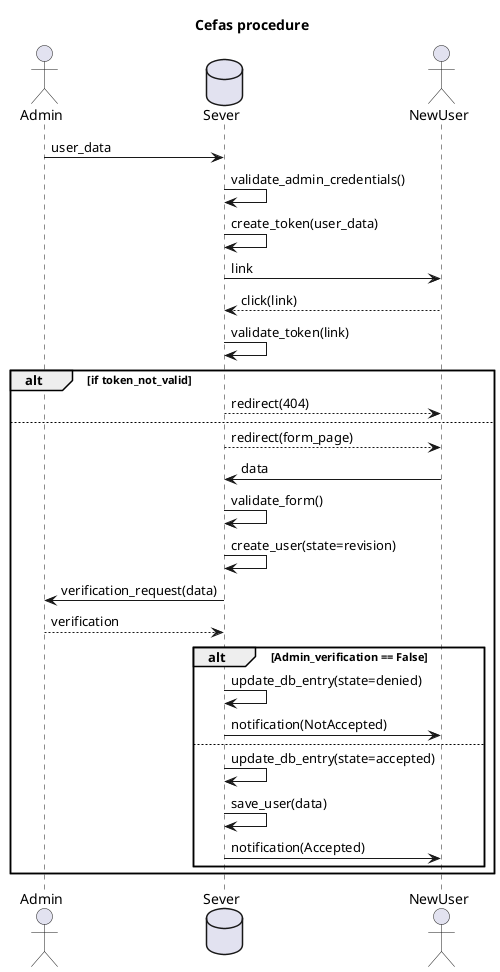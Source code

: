 @startuml
title Cefas procedure

actor Admin as admin
database Sever as server
actor NewUser as new

admin -> server: user_data
server -> server: validate_admin_credentials()
server -> server: create_token(user_data)
server -> new: link
new --> server: click(link)
server -> server: validate_token(link)
alt if token_not_valid 
	server --> new: redirect(404)
else
	server --> new: redirect(form_page)
	new -> server: data
	server -> server:validate_form()
	server -> server: create_user(state=revision)
	server -> admin: verification_request(data)
	admin --> server: verification
	alt Admin_verification == False
		server -> server: update_db_entry(state=denied)
		server -> new: notification(NotAccepted)
	else
		server -> server: update_db_entry(state=accepted)
		server -> server: save_user(data)
		server -> new: notification(Accepted)
	end alt
end alt 
@enduml
